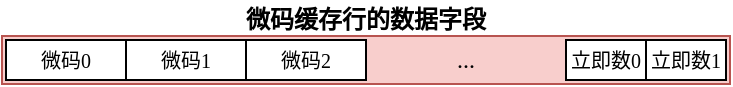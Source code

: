 <mxfile version="21.2.8" type="device">
  <diagram id="51rfdcTQciJFHXt1mYzN" name="Page-1">
    <mxGraphModel dx="682" dy="431" grid="1" gridSize="10" guides="0" tooltips="1" connect="1" arrows="1" fold="1" page="1" pageScale="1" pageWidth="850" pageHeight="1100" math="0" shadow="0">
      <root>
        <mxCell id="0" />
        <mxCell id="1" parent="0" />
        <mxCell id="nYsXMvz0YqKhBrIK4kP8-1" value="" style="rounded=0;whiteSpace=wrap;html=1;fontFamily=mono;fillColor=#f8cecc;strokeColor=#b85450;" parent="1" vertex="1">
          <mxGeometry x="118" y="238" width="364" height="24" as="geometry" />
        </mxCell>
        <mxCell id="1CFGk_sMDlgsf0Qjuxhe-4" value="微码0" style="rounded=0;whiteSpace=wrap;html=1;fontFamily=mono;fontSize=10;" parent="1" vertex="1">
          <mxGeometry x="120" y="240" width="60" height="20" as="geometry" />
        </mxCell>
        <mxCell id="1CFGk_sMDlgsf0Qjuxhe-5" value="微码1" style="rounded=0;whiteSpace=wrap;html=1;fontFamily=mono;fontSize=10;" parent="1" vertex="1">
          <mxGeometry x="180" y="240" width="60" height="20" as="geometry" />
        </mxCell>
        <mxCell id="1CFGk_sMDlgsf0Qjuxhe-6" value="微码2" style="rounded=0;whiteSpace=wrap;html=1;fontFamily=mono;fontSize=10;" parent="1" vertex="1">
          <mxGeometry x="240" y="240" width="60" height="20" as="geometry" />
        </mxCell>
        <mxCell id="1CFGk_sMDlgsf0Qjuxhe-7" value="&lt;font style=&quot;font-size: 10px;&quot;&gt;立即数1&lt;/font&gt;" style="rounded=0;whiteSpace=wrap;html=1;fontFamily=mono;" parent="1" vertex="1">
          <mxGeometry x="440" y="240" width="40" height="20" as="geometry" />
        </mxCell>
        <mxCell id="1CFGk_sMDlgsf0Qjuxhe-8" value="&lt;font style=&quot;font-size: 10px;&quot;&gt;立即数0&lt;/font&gt;" style="rounded=0;whiteSpace=wrap;html=1;fontFamily=mono;" parent="1" vertex="1">
          <mxGeometry x="400" y="240" width="40" height="20" as="geometry" />
        </mxCell>
        <mxCell id="1CFGk_sMDlgsf0Qjuxhe-18" value="&lt;b style=&quot;border-color: var(--border-color);&quot;&gt;微码缓存行的数据字段&lt;/b&gt;" style="text;html=1;strokeColor=none;fillColor=none;align=center;verticalAlign=middle;whiteSpace=wrap;rounded=0;fontFamily=mono;" parent="1" vertex="1">
          <mxGeometry x="120" y="220" width="360" height="20" as="geometry" />
        </mxCell>
        <mxCell id="BC2nT60XcqZUBK1BeU-Z-1" value="..." style="rounded=0;whiteSpace=wrap;html=1;fontFamily=mono;fillColor=none;strokeColor=none;" parent="1" vertex="1">
          <mxGeometry x="300" y="240" width="100" height="20" as="geometry" />
        </mxCell>
      </root>
    </mxGraphModel>
  </diagram>
</mxfile>
